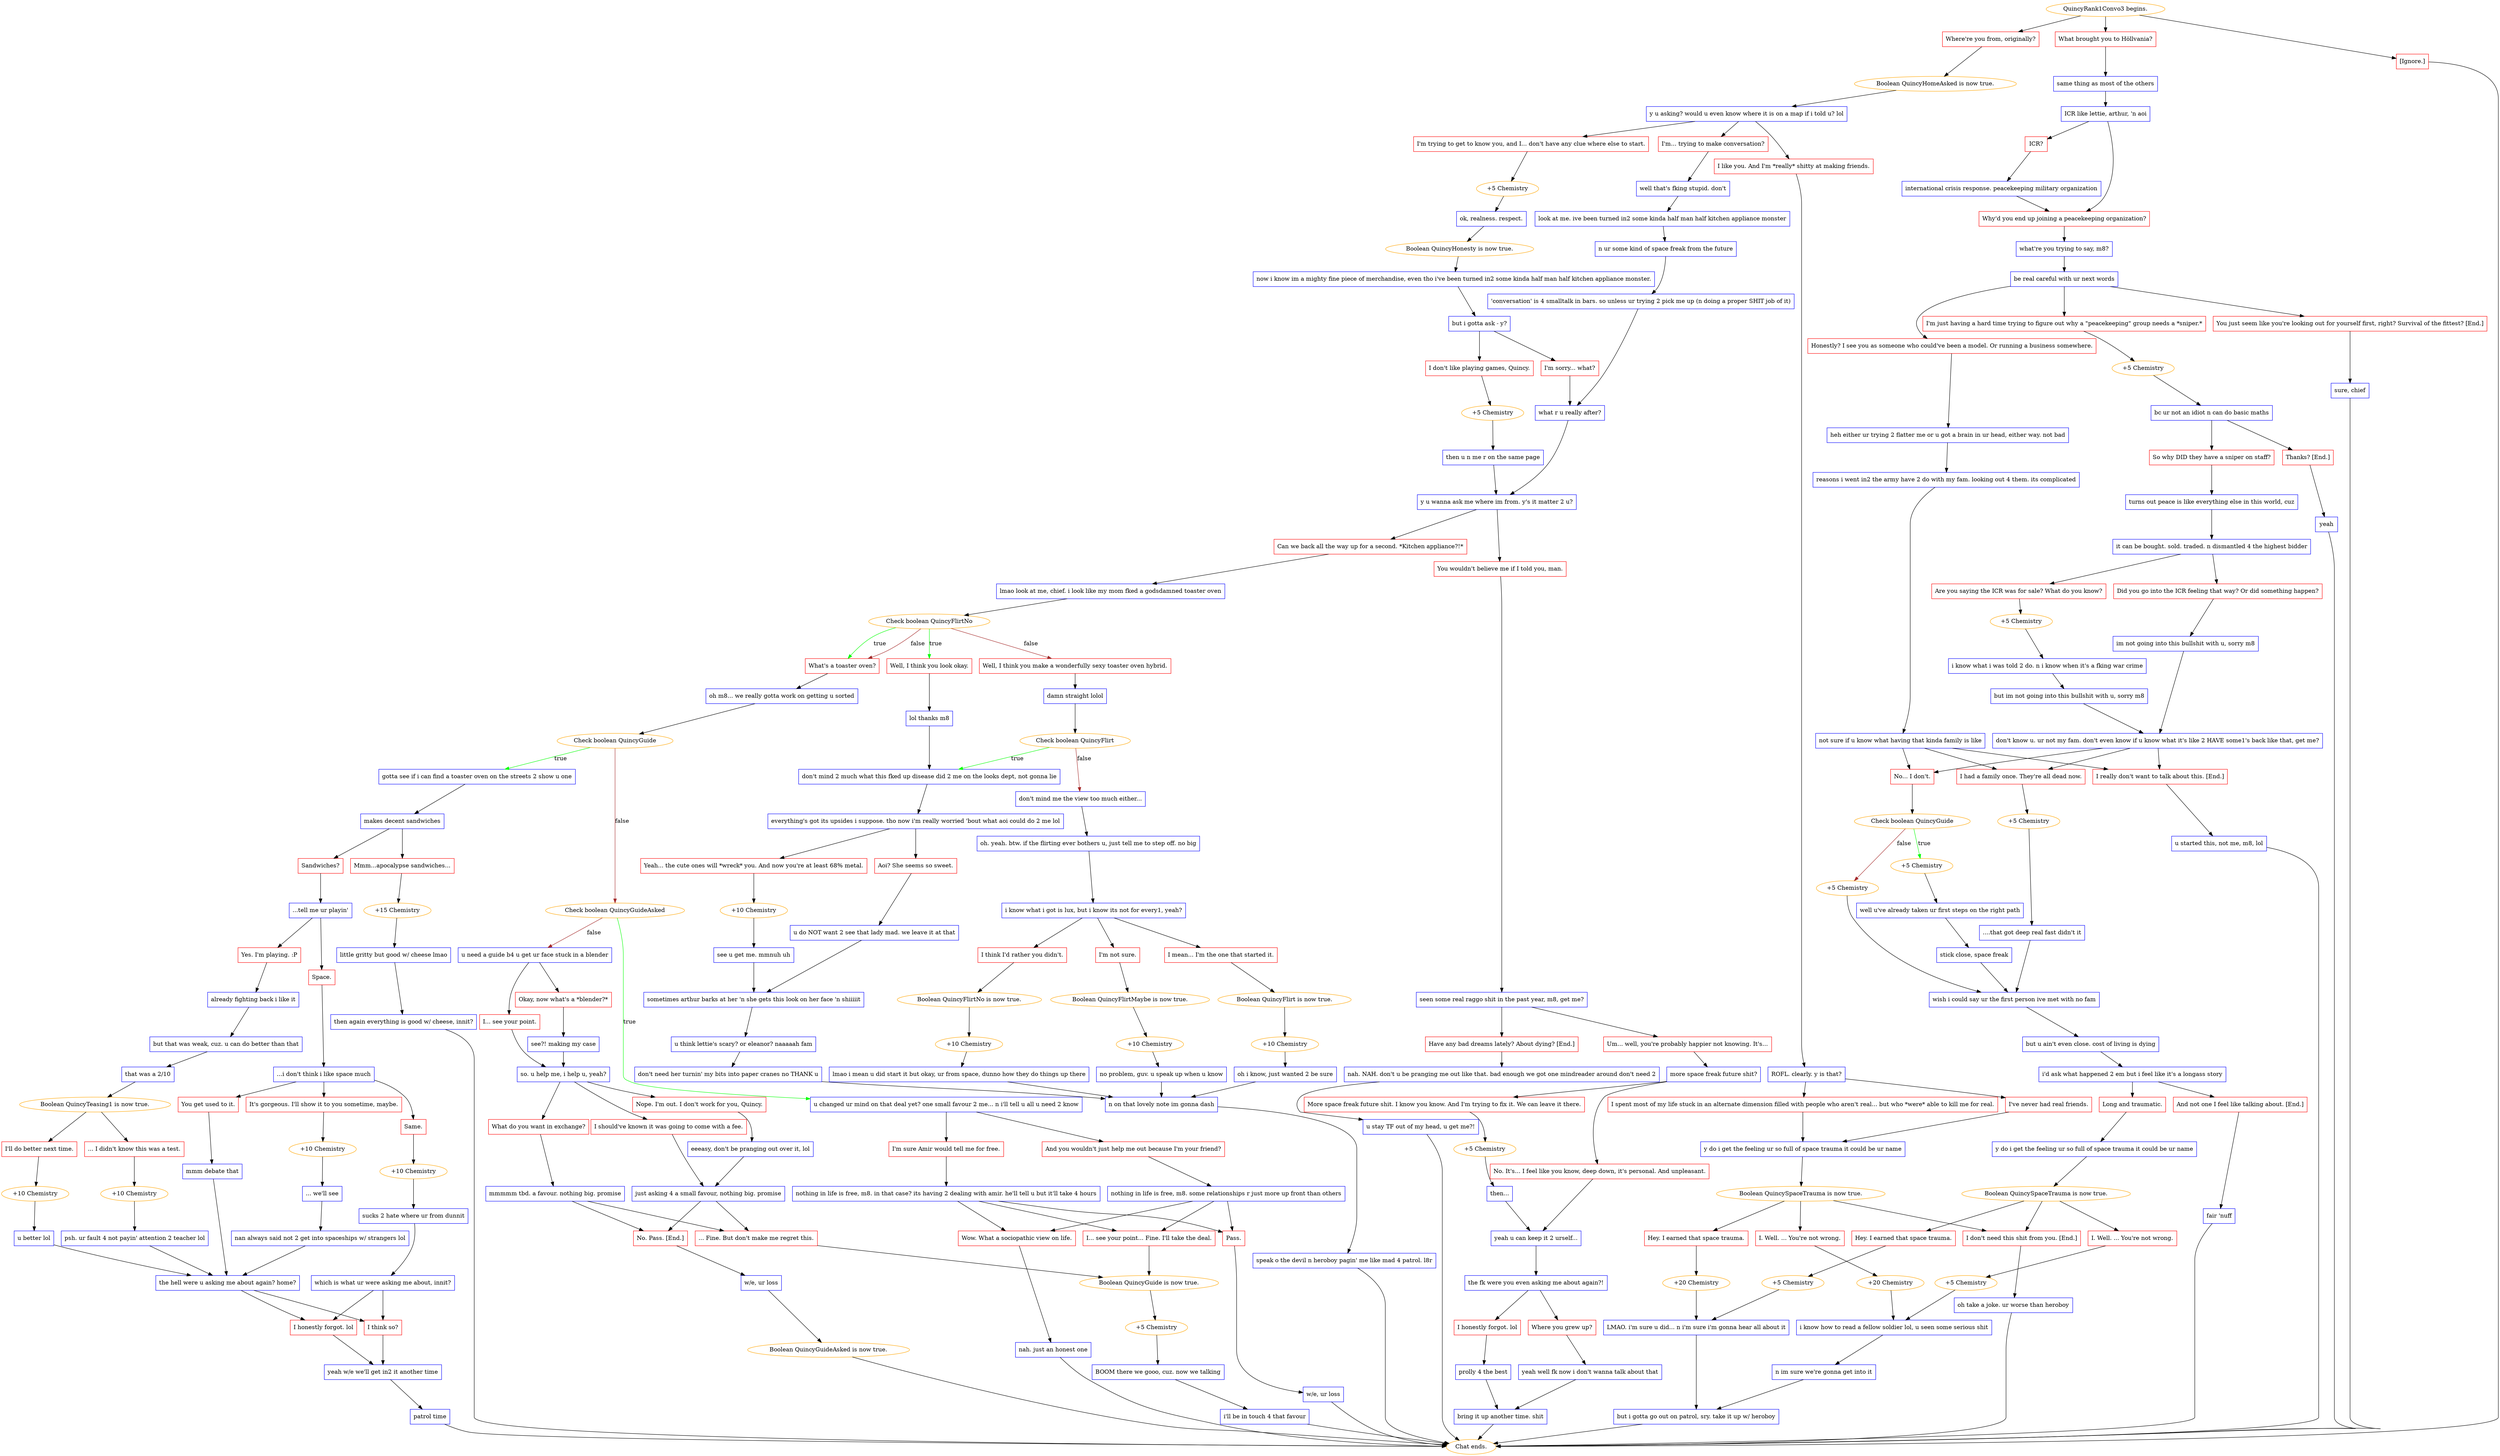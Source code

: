 digraph {
	"QuincyRank1Convo3 begins." [color=orange];
		"QuincyRank1Convo3 begins." -> j2975008616;
		"QuincyRank1Convo3 begins." -> j1194855705;
		"QuincyRank1Convo3 begins." -> j3426972941;
	j2975008616 [label="Where're you from, originally?",shape=box,color=red];
		j2975008616 -> j2627732911;
	j1194855705 [label="What brought you to Höllvania?",shape=box,color=red];
		j1194855705 -> j976586935;
	j3426972941 [label="[Ignore.]",shape=box,color=red];
		j3426972941 -> "Chat ends.";
	j2627732911 [label="Boolean QuincyHomeAsked is now true.",color=orange];
		j2627732911 -> j1725106923;
	j976586935 [label="same thing as most of the others",shape=box,color=blue];
		j976586935 -> j3789748219;
	"Chat ends." [color=orange];
	j1725106923 [label="y u asking? would u even know where it is on a map if i told u? lol",shape=box,color=blue];
		j1725106923 -> j4050516784;
		j1725106923 -> j373980932;
		j1725106923 -> j1935744678;
	j3789748219 [label="ICR like lettie, arthur, 'n aoi",shape=box,color=blue];
		j3789748219 -> j2688037601;
		j3789748219 -> j2333012637;
	j4050516784 [label="I'm... trying to make conversation?",shape=box,color=red];
		j4050516784 -> j4107372301;
	j373980932 [label="I'm trying to get to know you, and I... don't have any clue where else to start.",shape=box,color=red];
		j373980932 -> j45893693;
	j1935744678 [label="I like you. And I'm *really* shitty at making friends.",shape=box,color=red];
		j1935744678 -> j3972757039;
	j2688037601 [label="Why'd you end up joining a peacekeeping organization?",shape=box,color=red];
		j2688037601 -> j4165147317;
	j2333012637 [label="ICR?",shape=box,color=red];
		j2333012637 -> j4275898901;
	j4107372301 [label="well that's fking stupid. don't",shape=box,color=blue];
		j4107372301 -> j3376018553;
	j45893693 [label="+5 Chemistry",color=orange];
		j45893693 -> j2279459735;
	j3972757039 [label="ROFL. clearly. y is that?",shape=box,color=blue];
		j3972757039 -> j3318287988;
		j3972757039 -> j3772419308;
	j4165147317 [label="what're you trying to say, m8?",shape=box,color=blue];
		j4165147317 -> j4267691707;
	j4275898901 [label="international crisis response. peacekeeping military organization",shape=box,color=blue];
		j4275898901 -> j2688037601;
	j3376018553 [label="look at me. ive been turned in2 some kinda half man half kitchen appliance monster",shape=box,color=blue];
		j3376018553 -> j495382681;
	j2279459735 [label="ok, realness. respect.",shape=box,color=blue];
		j2279459735 -> j3553831235;
	j3318287988 [label="I've never had real friends.",shape=box,color=red];
		j3318287988 -> j813931493;
	j3772419308 [label="I spent most of my life stuck in an alternate dimension filled with people who aren't real... but who *were* able to kill me for real.",shape=box,color=red];
		j3772419308 -> j813931493;
	j4267691707 [label="be real careful with ur next words",shape=box,color=blue];
		j4267691707 -> j2723587709;
		j4267691707 -> j2586703252;
		j4267691707 -> j2398929422;
	j495382681 [label="n ur some kind of space freak from the future",shape=box,color=blue];
		j495382681 -> j2229862492;
	j3553831235 [label="Boolean QuincyHonesty is now true.",color=orange];
		j3553831235 -> j3610647480;
	j813931493 [label="y do i get the feeling ur so full of space trauma it could be ur name",shape=box,color=blue];
		j813931493 -> j3679896852;
	j2723587709 [label="Honestly? I see you as someone who could've been a model. Or running a business somewhere.",shape=box,color=red];
		j2723587709 -> j424082684;
	j2586703252 [label="I'm just having a hard time trying to figure out why a \"peacekeeping\" group needs a *sniper.*",shape=box,color=red];
		j2586703252 -> j1429613796;
	j2398929422 [label="You just seem like you're looking out for yourself first, right? Survival of the fittest? [End.]",shape=box,color=red];
		j2398929422 -> j1014193701;
	j2229862492 [label="'conversation' is 4 smalltalk in bars. so unless ur trying 2 pick me up (n doing a proper SHIT job of it)",shape=box,color=blue];
		j2229862492 -> j1299905482;
	j3610647480 [label="now i know im a mighty fine piece of merchandise, even tho i've been turned in2 some kinda half man half kitchen appliance monster.",shape=box,color=blue];
		j3610647480 -> j23752710;
	j3679896852 [label="Boolean QuincySpaceTrauma is now true.",color=orange];
		j3679896852 -> j2368381564;
		j3679896852 -> j1317893231;
		j3679896852 -> j3793639730;
	j424082684 [label="heh either ur trying 2 flatter me or u got a brain in ur head, either way. not bad",shape=box,color=blue];
		j424082684 -> j2574469477;
	j1429613796 [label="+5 Chemistry",color=orange];
		j1429613796 -> j772923162;
	j1014193701 [label="sure, chief",shape=box,color=blue];
		j1014193701 -> "Chat ends.";
	j1299905482 [label="what r u really after?",shape=box,color=blue];
		j1299905482 -> j2858669739;
	j23752710 [label="but i gotta ask - y?",shape=box,color=blue];
		j23752710 -> j3861281128;
		j23752710 -> j589608427;
	j2368381564 [label="I. Well. ... You're not wrong.",shape=box,color=red];
		j2368381564 -> j141400694;
	j1317893231 [label="Hey. I earned that space trauma.",shape=box,color=red];
		j1317893231 -> j896002967;
	j3793639730 [label="I don't need this shit from you. [End.]",shape=box,color=red];
		j3793639730 -> j1879320404;
	j2574469477 [label="reasons i went in2 the army have 2 do with my fam. looking out 4 them. its complicated",shape=box,color=blue];
		j2574469477 -> j810185488;
	j772923162 [label="bc ur not an idiot n can do basic maths",shape=box,color=blue];
		j772923162 -> j2958634587;
		j772923162 -> j3745378353;
	j2858669739 [label="y u wanna ask me where im from. y's it matter 2 u?",shape=box,color=blue];
		j2858669739 -> j682037688;
		j2858669739 -> j1558705826;
	j3861281128 [label="I don't like playing games, Quincy.",shape=box,color=red];
		j3861281128 -> j108078721;
	j589608427 [label="I'm sorry... what?",shape=box,color=red];
		j589608427 -> j1299905482;
	j141400694 [label="+20 Chemistry",color=orange];
		j141400694 -> j2463146342;
	j896002967 [label="+20 Chemistry",color=orange];
		j896002967 -> j3011190930;
	j1879320404 [label="oh take a joke. ur worse than heroboy",shape=box,color=blue];
		j1879320404 -> "Chat ends.";
	j810185488 [label="not sure if u know what having that kinda family is like",shape=box,color=blue];
		j810185488 -> j3277802347;
		j810185488 -> j3223538091;
		j810185488 -> j2036940910;
	j2958634587 [label="So why DID they have a sniper on staff?",shape=box,color=red];
		j2958634587 -> j656174684;
	j3745378353 [label="Thanks? [End.]",shape=box,color=red];
		j3745378353 -> j2448286192;
	j682037688 [label="Can we back all the way up for a second. *Kitchen appliance?!*",shape=box,color=red];
		j682037688 -> j3020569370;
	j1558705826 [label="You wouldn't believe me if I told you, man.",shape=box,color=red];
		j1558705826 -> j1799159305;
	j108078721 [label="+5 Chemistry",color=orange];
		j108078721 -> j3673296149;
	j2463146342 [label="i know how to read a fellow soldier lol, u seen some serious shit",shape=box,color=blue];
		j2463146342 -> j2328488793;
	j3011190930 [label="LMAO. i'm sure u did... n i'm sure i'm gonna hear all about it",shape=box,color=blue];
		j3011190930 -> j2793296176;
	j3277802347 [label="I really don't want to talk about this. [End.]",shape=box,color=red];
		j3277802347 -> j1174803694;
	j3223538091 [label="No... I don't.",shape=box,color=red];
		j3223538091 -> j3586363487;
	j2036940910 [label="I had a family once. They're all dead now.",shape=box,color=red];
		j2036940910 -> j3536266083;
	j656174684 [label="turns out peace is like everything else in this world, cuz",shape=box,color=blue];
		j656174684 -> j2042210004;
	j2448286192 [label="yeah",shape=box,color=blue];
		j2448286192 -> "Chat ends.";
	j3020569370 [label="lmao look at me, chief. i look like my mom fked a godsdamned toaster oven",shape=box,color=blue];
		j3020569370 -> j3131963049;
	j1799159305 [label="seen some real raggo shit in the past year, m8, get me?",shape=box,color=blue];
		j1799159305 -> j3623731750;
		j1799159305 -> j2689182426;
	j3673296149 [label="then u n me r on the same page",shape=box,color=blue];
		j3673296149 -> j2858669739;
	j2328488793 [label="n im sure we're gonna get into it",shape=box,color=blue];
		j2328488793 -> j2793296176;
	j2793296176 [label="but i gotta go out on patrol, sry. take it up w/ heroboy",shape=box,color=blue];
		j2793296176 -> "Chat ends.";
	j1174803694 [label="u started this, not me, m8, lol",shape=box,color=blue];
		j1174803694 -> "Chat ends.";
	j3586363487 [label="Check boolean QuincyGuide",color=orange];
		j3586363487 -> j1600696989 [label=true,color=green];
		j3586363487 -> j3140507721 [label=false,color=brown];
	j3536266083 [label="+5 Chemistry",color=orange];
		j3536266083 -> j1830517695;
	j2042210004 [label="it can be bought. sold. traded. n dismantled 4 the highest bidder",shape=box,color=blue];
		j2042210004 -> j1422005842;
		j2042210004 -> j2366986921;
	j3131963049 [label="Check boolean QuincyFlirtNo",color=orange];
		j3131963049 -> j3608766486 [label=true,color=green];
		j3131963049 -> j3319552924 [label=true,color=green];
		j3131963049 -> j2088489410 [label=false,color=brown];
		j3131963049 -> j3608766486 [label=false,color=brown];
	j3623731750 [label="Have any bad dreams lately? About dying? [End.]",shape=box,color=red];
		j3623731750 -> j2823827681;
	j2689182426 [label="Um... well, you're probably happier not knowing. It's...",shape=box,color=red];
		j2689182426 -> j703614756;
	j1600696989 [label="+5 Chemistry",color=orange];
		j1600696989 -> j642822194;
	j3140507721 [label="+5 Chemistry",color=orange];
		j3140507721 -> j614697303;
	j1830517695 [label="....that got deep real fast didn't it",shape=box,color=blue];
		j1830517695 -> j614697303;
	j1422005842 [label="Are you saying the ICR was for sale? What do you know?",shape=box,color=red];
		j1422005842 -> j2546883369;
	j2366986921 [label="Did you go into the ICR feeling that way? Or did something happen?",shape=box,color=red];
		j2366986921 -> j2980894255;
	j3608766486 [label="What's a toaster oven?",shape=box,color=red];
		j3608766486 -> j2555830274;
	j3319552924 [label="Well, I think you look okay.",shape=box,color=red];
		j3319552924 -> j859137951;
	j2088489410 [label="Well, I think you make a wonderfully sexy toaster oven hybrid.",shape=box,color=red];
		j2088489410 -> j1457435454;
	j2823827681 [label="nah. NAH. don't u be pranging me out like that. bad enough we got one mindreader around don't need 2",shape=box,color=blue];
		j2823827681 -> j2023142260;
	j703614756 [label="more space freak future shit?",shape=box,color=blue];
		j703614756 -> j3823403306;
		j703614756 -> j4071953101;
	j642822194 [label="well u've already taken ur first steps on the right path",shape=box,color=blue];
		j642822194 -> j1157692177;
	j614697303 [label="wish i could say ur the first person ive met with no fam",shape=box,color=blue];
		j614697303 -> j1396940291;
	j2546883369 [label="+5 Chemistry",color=orange];
		j2546883369 -> j1765574990;
	j2980894255 [label="im not going into this bullshit with u, sorry m8",shape=box,color=blue];
		j2980894255 -> j2341978812;
	j2555830274 [label="oh m8... we really gotta work on getting u sorted",shape=box,color=blue];
		j2555830274 -> j4014483949;
	j859137951 [label="lol thanks m8",shape=box,color=blue];
		j859137951 -> j4207241073;
	j1457435454 [label="damn straight lolol",shape=box,color=blue];
		j1457435454 -> j1762568003;
	j2023142260 [label="u stay TF out of my head, u get me?!",shape=box,color=blue];
		j2023142260 -> "Chat ends.";
	j3823403306 [label="No. It's... I feel like you know, deep down, it's personal. And unpleasant.",shape=box,color=red];
		j3823403306 -> j408486265;
	j4071953101 [label="More space freak future shit. I know you know. And I'm trying to fix it. We can leave it there.",shape=box,color=red];
		j4071953101 -> j4211943730;
	j1157692177 [label="stick close, space freak",shape=box,color=blue];
		j1157692177 -> j614697303;
	j1396940291 [label="but u ain't even close. cost of living is dying",shape=box,color=blue];
		j1396940291 -> j32792836;
	j1765574990 [label="i know what i was told 2 do. n i know when it's a fking war crime",shape=box,color=blue];
		j1765574990 -> j855203594;
	j2341978812 [label="don't know u. ur not my fam. don't even know if u know what it's like 2 HAVE some1's back like that, get me?",shape=box,color=blue];
		j2341978812 -> j3277802347;
		j2341978812 -> j3223538091;
		j2341978812 -> j2036940910;
	j4014483949 [label="Check boolean QuincyGuide",color=orange];
		j4014483949 -> j257888066 [label=true,color=green];
		j4014483949 -> j1031253303 [label=false,color=brown];
	j4207241073 [label="don't mind 2 much what this fked up disease did 2 me on the looks dept, not gonna lie",shape=box,color=blue];
		j4207241073 -> j1212840526;
	j1762568003 [label="Check boolean QuincyFlirt",color=orange];
		j1762568003 -> j4207241073 [label=true,color=green];
		j1762568003 -> j3183168806 [label=false,color=brown];
	j408486265 [label="yeah u can keep it 2 urself...",shape=box,color=blue];
		j408486265 -> j834041171;
	j4211943730 [label="+5 Chemistry",color=orange];
		j4211943730 -> j2867219321;
	j32792836 [label="i'd ask what happened 2 em but i feel like it's a longass story",shape=box,color=blue];
		j32792836 -> j1812848472;
		j32792836 -> j1570624860;
	j855203594 [label="but im not going into this bullshit with u, sorry m8",shape=box,color=blue];
		j855203594 -> j2341978812;
	j257888066 [label="gotta see if i can find a toaster oven on the streets 2 show u one",shape=box,color=blue];
		j257888066 -> j3731238816;
	j1031253303 [label="Check boolean QuincyGuideAsked",color=orange];
		j1031253303 -> j168064352 [label=true,color=green];
		j1031253303 -> j498804599 [label=false,color=brown];
	j1212840526 [label="everything's got its upsides i suppose. tho now i'm really worried 'bout what aoi could do 2 me lol",shape=box,color=blue];
		j1212840526 -> j3314977813;
		j1212840526 -> j184708858;
	j3183168806 [label="don't mind me the view too much either...",shape=box,color=blue];
		j3183168806 -> j55329301;
	j834041171 [label="the fk were you even asking me about again?!",shape=box,color=blue];
		j834041171 -> j4247924861;
		j834041171 -> j1652857679;
	j2867219321 [label="then...",shape=box,color=blue];
		j2867219321 -> j408486265;
	j1812848472 [label="Long and traumatic.",shape=box,color=red];
		j1812848472 -> j3107401858;
	j1570624860 [label="And not one I feel like talking about. [End.]",shape=box,color=red];
		j1570624860 -> j1924774505;
	j3731238816 [label="makes decent sandwiches",shape=box,color=blue];
		j3731238816 -> j33394156;
		j3731238816 -> j4028531315;
	j168064352 [label="u changed ur mind on that deal yet? one small favour 2 me... n i'll tell u all u need 2 know",shape=box,color=blue];
		j168064352 -> j2410962314;
		j168064352 -> j4199698119;
	j498804599 [label="u need a guide b4 u get ur face stuck in a blender",shape=box,color=blue];
		j498804599 -> j767118011;
		j498804599 -> j224153444;
	j3314977813 [label="Aoi? She seems so sweet.",shape=box,color=red];
		j3314977813 -> j835488656;
	j184708858 [label="Yeah... the cute ones will *wreck* you. And now you're at least 68% metal.",shape=box,color=red];
		j184708858 -> j1750533857;
	j55329301 [label="oh. yeah. btw. if the flirting ever bothers u, just tell me to step off. no big",shape=box,color=blue];
		j55329301 -> j3884732306;
	j4247924861 [label="Where you grew up?",shape=box,color=red];
		j4247924861 -> j459115904;
	j1652857679 [label="I honestly forgot. lol",shape=box,color=red];
		j1652857679 -> j903660039;
	j3107401858 [label="y do i get the feeling ur so full of space trauma it could be ur name",shape=box,color=blue];
		j3107401858 -> j2966422384;
	j1924774505 [label="fair 'nuff",shape=box,color=blue];
		j1924774505 -> "Chat ends.";
	j33394156 [label="Mmm...apocalypse sandwiches...",shape=box,color=red];
		j33394156 -> j843598365;
	j4028531315 [label="Sandwiches?",shape=box,color=red];
		j4028531315 -> j346753654;
	j2410962314 [label="I'm sure Amir would tell me for free.",shape=box,color=red];
		j2410962314 -> j246907970;
	j4199698119 [label="And you wouldn't just help me out because I'm your friend?",shape=box,color=red];
		j4199698119 -> j1679023532;
	j767118011 [label="Okay, now what's a *blender?*",shape=box,color=red];
		j767118011 -> j3724949407;
	j224153444 [label="I... see your point.",shape=box,color=red];
		j224153444 -> j2909906130;
	j835488656 [label="u do NOT want 2 see that lady mad. we leave it at that",shape=box,color=blue];
		j835488656 -> j601396154;
	j1750533857 [label="+10 Chemistry",color=orange];
		j1750533857 -> j3520057024;
	j3884732306 [label="i know what i got is lux, but i know its not for every1, yeah?",shape=box,color=blue];
		j3884732306 -> j4238470695;
		j3884732306 -> j2561407952;
		j3884732306 -> j1008259603;
	j459115904 [label="yeah well fk now i don't wanna talk about that",shape=box,color=blue];
		j459115904 -> j1646988946;
	j903660039 [label="prolly 4 the best",shape=box,color=blue];
		j903660039 -> j1646988946;
	j2966422384 [label="Boolean QuincySpaceTrauma is now true.",color=orange];
		j2966422384 -> j3885842070;
		j2966422384 -> j4027046527;
		j2966422384 -> j3793639730;
	j843598365 [label="+15 Chemistry",color=orange];
		j843598365 -> j2403719097;
	j346753654 [label="...tell me ur playin'",shape=box,color=blue];
		j346753654 -> j814286638;
		j346753654 -> j830012428;
	j246907970 [label="nothing in life is free, m8. in that case? its having 2 dealing with amir. he'll tell u but it'll take 4 hours",shape=box,color=blue];
		j246907970 -> j1594396129;
		j246907970 -> j107686438;
		j246907970 -> j784952243;
	j1679023532 [label="nothing in life is free, m8. some relationships r just more up front than others",shape=box,color=blue];
		j1679023532 -> j1594396129;
		j1679023532 -> j107686438;
		j1679023532 -> j784952243;
	j3724949407 [label="see?! making my case",shape=box,color=blue];
		j3724949407 -> j2909906130;
	j2909906130 [label="so. u help me, i help u, yeah?",shape=box,color=blue];
		j2909906130 -> j2128906760;
		j2909906130 -> j3642074939;
		j2909906130 -> j2763879815;
	j601396154 [label="sometimes arthur barks at her 'n she gets this look on her face 'n shiiiiit",shape=box,color=blue];
		j601396154 -> j2030779415;
	j3520057024 [label="see u get me. mmnuh uh",shape=box,color=blue];
		j3520057024 -> j601396154;
	j4238470695 [label="I'm not sure.",shape=box,color=red];
		j4238470695 -> j1122284273;
	j2561407952 [label="I mean... I'm the one that started it.",shape=box,color=red];
		j2561407952 -> j757241566;
	j1008259603 [label="I think I'd rather you didn't.",shape=box,color=red];
		j1008259603 -> j1360501820;
	j1646988946 [label="bring it up another time. shit",shape=box,color=blue];
		j1646988946 -> "Chat ends.";
	j3885842070 [label="I. Well. ... You're not wrong.",shape=box,color=red];
		j3885842070 -> j1933473370;
	j4027046527 [label="Hey. I earned that space trauma.",shape=box,color=red];
		j4027046527 -> j458549486;
	j2403719097 [label="little gritty but good w/ cheese lmao",shape=box,color=blue];
		j2403719097 -> j857507062;
	j814286638 [label="Yes. I'm playing. :P",shape=box,color=red];
		j814286638 -> j160907199;
	j830012428 [label="Space.",shape=box,color=red];
		j830012428 -> j1841046022;
	j1594396129 [label="I... see your point... Fine. I'll take the deal.",shape=box,color=red];
		j1594396129 -> j2718772202;
	j107686438 [label="Wow. What a sociopathic view on life.",shape=box,color=red];
		j107686438 -> j2731186773;
	j784952243 [label="Pass.",shape=box,color=red];
		j784952243 -> j3480530901;
	j2128906760 [label="What do you want in exchange?",shape=box,color=red];
		j2128906760 -> j592776993;
	j3642074939 [label="I should've known it was going to come with a fee.",shape=box,color=red];
		j3642074939 -> j446930231;
	j2763879815 [label="Nope. I'm out. I don't work for you, Quincy.",shape=box,color=red];
		j2763879815 -> j2972866153;
	j2030779415 [label="u think lettie's scary? or eleanor? naaaaah fam",shape=box,color=blue];
		j2030779415 -> j2233535275;
	j1122284273 [label="Boolean QuincyFlirtMaybe is now true.",color=orange];
		j1122284273 -> j3609126948;
	j757241566 [label="Boolean QuincyFlirt is now true.",color=orange];
		j757241566 -> j1451074822;
	j1360501820 [label="Boolean QuincyFlirtNo is now true.",color=orange];
		j1360501820 -> j15908906;
	j1933473370 [label="+5 Chemistry",color=orange];
		j1933473370 -> j2463146342;
	j458549486 [label="+5 Chemistry",color=orange];
		j458549486 -> j3011190930;
	j857507062 [label="then again everything is good w/ cheese, innit?",shape=box,color=blue];
		j857507062 -> "Chat ends.";
	j160907199 [label="already fighting back i like it",shape=box,color=blue];
		j160907199 -> j3517018927;
	j1841046022 [label="...i don't think i like space much",shape=box,color=blue];
		j1841046022 -> j1112188460;
		j1841046022 -> j2782286054;
		j1841046022 -> j2382597607;
	j2718772202 [label="Boolean QuincyGuide is now true.",color=orange];
		j2718772202 -> j608266386;
	j2731186773 [label="nah. just an honest one",shape=box,color=blue];
		j2731186773 -> "Chat ends.";
	j3480530901 [label="w/e, ur loss",shape=box,color=blue];
		j3480530901 -> "Chat ends.";
	j592776993 [label="mmmmm tbd. a favour. nothing big. promise",shape=box,color=blue];
		j592776993 -> j1418811679;
		j592776993 -> j334388803;
	j446930231 [label="just asking 4 a small favour, nothing big. promise",shape=box,color=blue];
		j446930231 -> j1418811679;
		j446930231 -> j334388803;
	j2972866153 [label="eeeasy, don't be pranging out over it, lol",shape=box,color=blue];
		j2972866153 -> j446930231;
	j2233535275 [label="don't need her turnin' my bits into paper cranes no THANK u",shape=box,color=blue];
		j2233535275 -> j2063110477;
	j3609126948 [label="+10 Chemistry",color=orange];
		j3609126948 -> j2703033527;
	j1451074822 [label="+10 Chemistry",color=orange];
		j1451074822 -> j2835266154;
	j15908906 [label="+10 Chemistry",color=orange];
		j15908906 -> j801407228;
	j3517018927 [label="but that was weak, cuz. u can do better than that",shape=box,color=blue];
		j3517018927 -> j3046279237;
	j1112188460 [label="Same.",shape=box,color=red];
		j1112188460 -> j577341934;
	j2782286054 [label="You get used to it.",shape=box,color=red];
		j2782286054 -> j3923687741;
	j2382597607 [label="It's gorgeous. I'll show it to you sometime, maybe.",shape=box,color=red];
		j2382597607 -> j1989048883;
	j608266386 [label="+5 Chemistry",color=orange];
		j608266386 -> j2422636355;
	j1418811679 [label="... Fine. But don't make me regret this.",shape=box,color=red];
		j1418811679 -> j2718772202;
	j334388803 [label="No. Pass. [End.]",shape=box,color=red];
		j334388803 -> j3043655644;
	j2063110477 [label="n on that lovely note im gonna dash",shape=box,color=blue];
		j2063110477 -> j828042098;
	j2703033527 [label="no problem, guv. u speak up when u know",shape=box,color=blue];
		j2703033527 -> j2063110477;
	j2835266154 [label="oh i know, just wanted 2 be sure",shape=box,color=blue];
		j2835266154 -> j2063110477;
	j801407228 [label="lmao i mean u did start it but okay, ur from space, dunno how they do things up there",shape=box,color=blue];
		j801407228 -> j2063110477;
	j3046279237 [label="that was a 2/10",shape=box,color=blue];
		j3046279237 -> j3740468514;
	j577341934 [label="+10 Chemistry",color=orange];
		j577341934 -> j3423351891;
	j3923687741 [label="mmm debate that",shape=box,color=blue];
		j3923687741 -> j3275244324;
	j1989048883 [label="+10 Chemistry",color=orange];
		j1989048883 -> j3268957496;
	j2422636355 [label="BOOM there we gooo, cuz. now we talking",shape=box,color=blue];
		j2422636355 -> j3094074283;
	j3043655644 [label="w/e, ur loss",shape=box,color=blue];
		j3043655644 -> j4247241603;
	j828042098 [label="speak o the devil n heroboy pagin' me like mad 4 patrol. l8r",shape=box,color=blue];
		j828042098 -> "Chat ends.";
	j3740468514 [label="Boolean QuincyTeasing1 is now true.",color=orange];
		j3740468514 -> j1631083704;
		j3740468514 -> j2538244752;
	j3423351891 [label="sucks 2 hate where ur from dunnit",shape=box,color=blue];
		j3423351891 -> j2690154912;
	j3275244324 [label="the hell were u asking me about again? home?",shape=box,color=blue];
		j3275244324 -> j3924917017;
		j3275244324 -> j3282395079;
	j3268957496 [label="... we'll see",shape=box,color=blue];
		j3268957496 -> j1178491378;
	j3094074283 [label="i'll be in touch 4 that favour",shape=box,color=blue];
		j3094074283 -> "Chat ends.";
	j4247241603 [label="Boolean QuincyGuideAsked is now true.",color=orange];
		j4247241603 -> "Chat ends.";
	j1631083704 [label="I'll do better next time.",shape=box,color=red];
		j1631083704 -> j36502076;
	j2538244752 [label="... I didn't know this was a test.",shape=box,color=red];
		j2538244752 -> j209551969;
	j2690154912 [label="which is what ur were asking me about, innit?",shape=box,color=blue];
		j2690154912 -> j3924917017;
		j2690154912 -> j3282395079;
	j3924917017 [label="I think so?",shape=box,color=red];
		j3924917017 -> j3196548964;
	j3282395079 [label="I honestly forgot. lol",shape=box,color=red];
		j3282395079 -> j3196548964;
	j1178491378 [label="nan always said not 2 get into spaceships w/ strangers lol",shape=box,color=blue];
		j1178491378 -> j3275244324;
	j36502076 [label="+10 Chemistry",color=orange];
		j36502076 -> j2487823407;
	j209551969 [label="+10 Chemistry",color=orange];
		j209551969 -> j988179732;
	j3196548964 [label="yeah w/e we'll get in2 it another time",shape=box,color=blue];
		j3196548964 -> j433214197;
	j2487823407 [label="u better lol",shape=box,color=blue];
		j2487823407 -> j3275244324;
	j988179732 [label="psh. ur fault 4 not payin' attention 2 teacher lol",shape=box,color=blue];
		j988179732 -> j3275244324;
	j433214197 [label="patrol time",shape=box,color=blue];
		j433214197 -> "Chat ends.";
}
